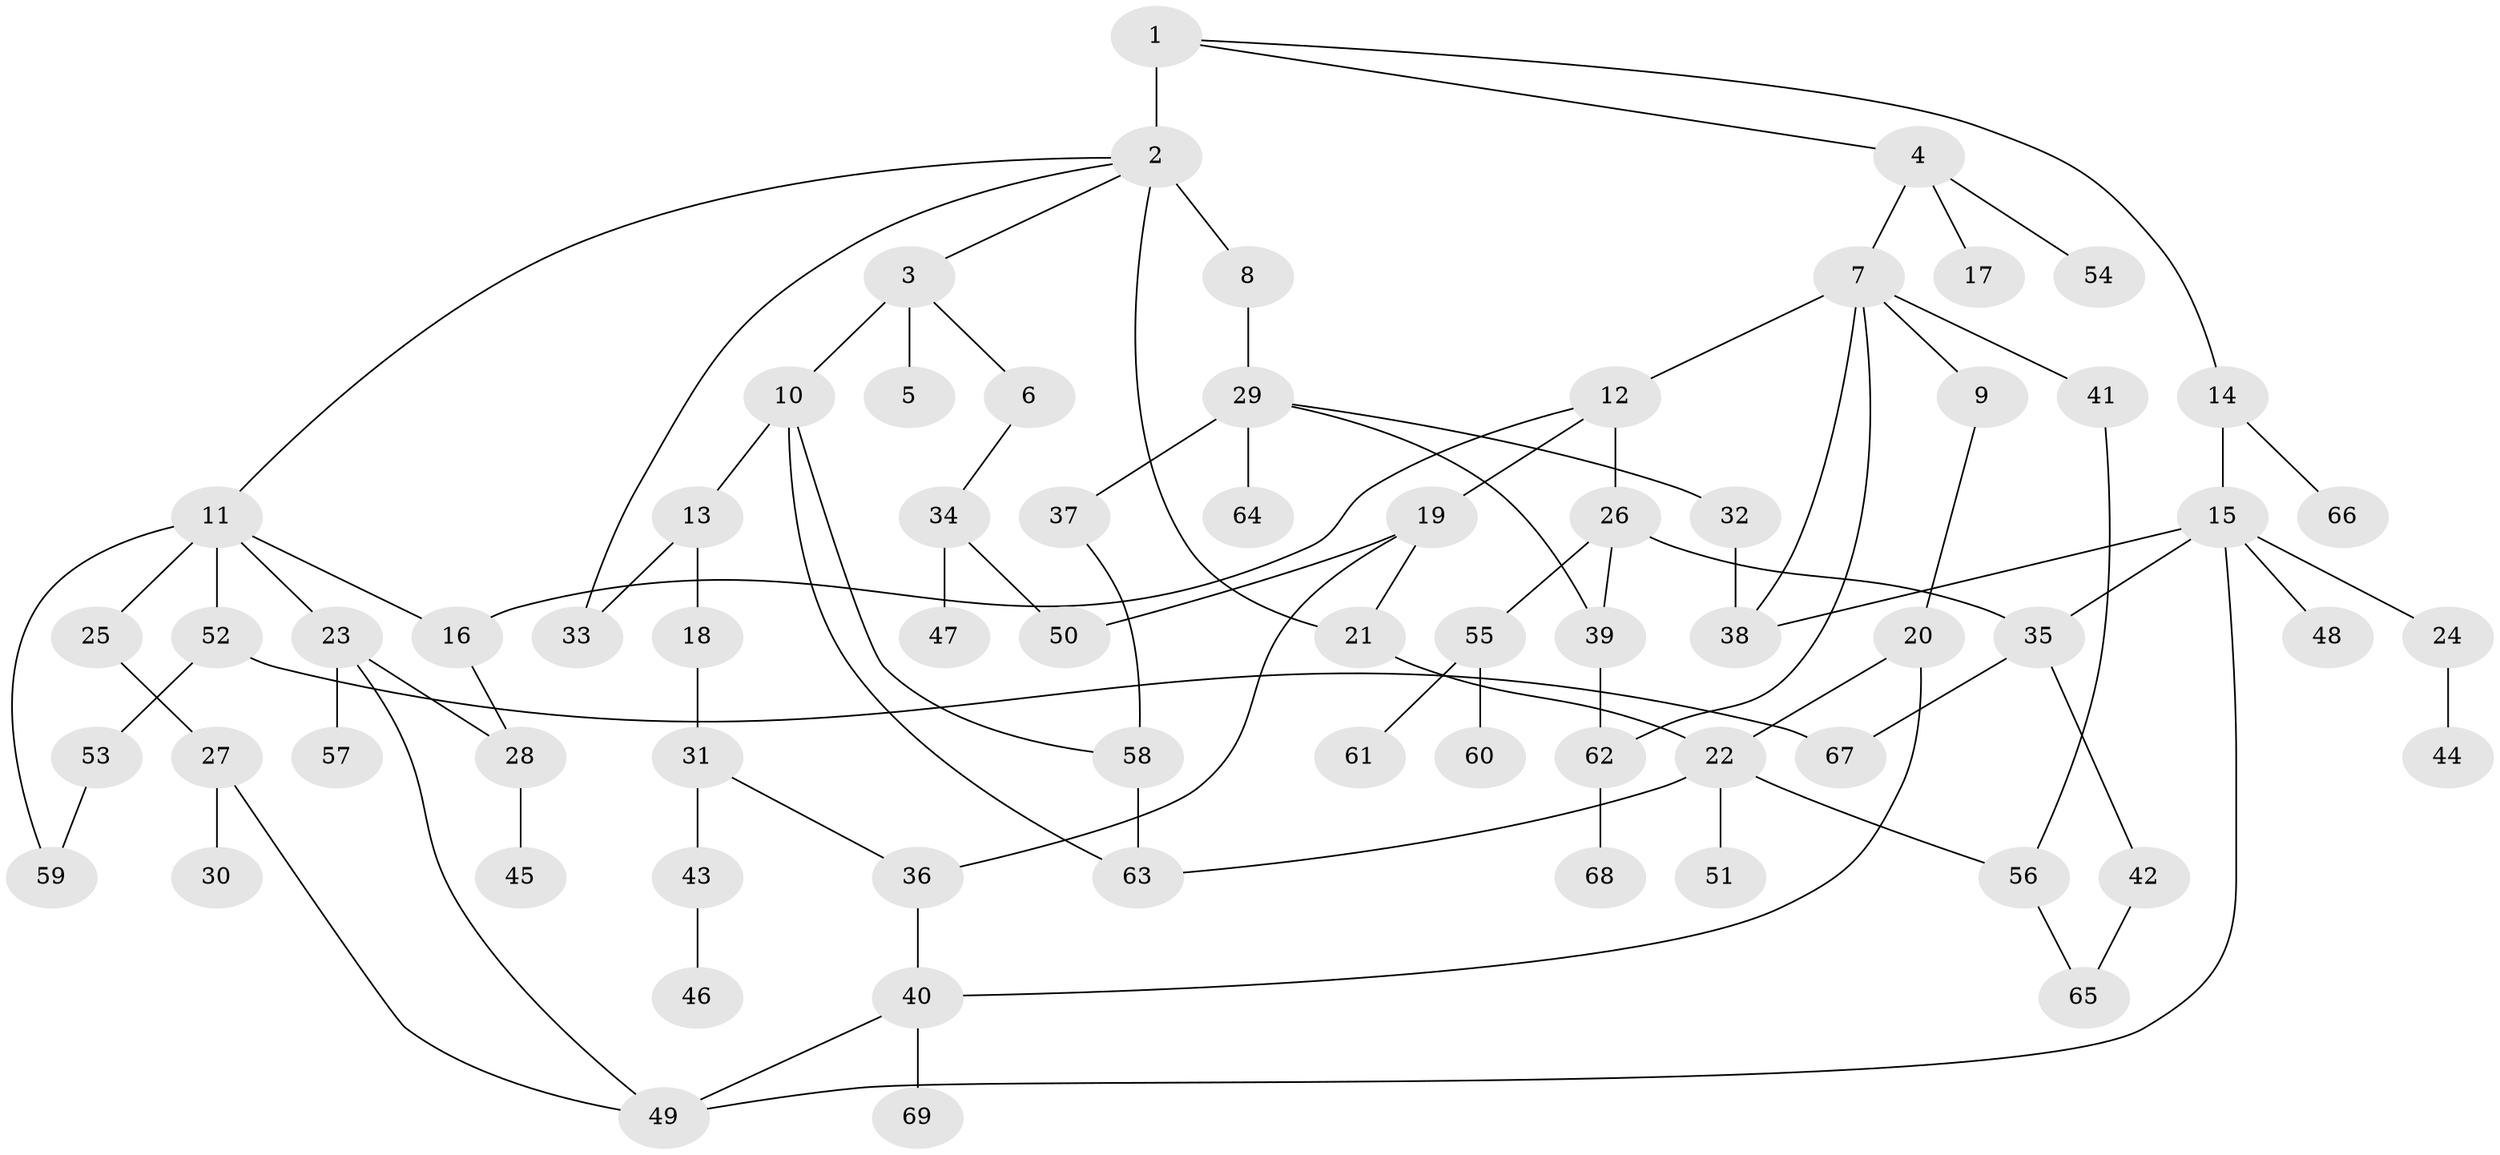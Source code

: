 // original degree distribution, {7: 0.021739130434782608, 4: 0.09420289855072464, 5: 0.057971014492753624, 3: 0.13043478260869565, 6: 0.021739130434782608, 9: 0.007246376811594203, 2: 0.2753623188405797, 1: 0.391304347826087}
// Generated by graph-tools (version 1.1) at 2025/34/03/09/25 02:34:02]
// undirected, 69 vertices, 91 edges
graph export_dot {
graph [start="1"]
  node [color=gray90,style=filled];
  1;
  2;
  3;
  4;
  5;
  6;
  7;
  8;
  9;
  10;
  11;
  12;
  13;
  14;
  15;
  16;
  17;
  18;
  19;
  20;
  21;
  22;
  23;
  24;
  25;
  26;
  27;
  28;
  29;
  30;
  31;
  32;
  33;
  34;
  35;
  36;
  37;
  38;
  39;
  40;
  41;
  42;
  43;
  44;
  45;
  46;
  47;
  48;
  49;
  50;
  51;
  52;
  53;
  54;
  55;
  56;
  57;
  58;
  59;
  60;
  61;
  62;
  63;
  64;
  65;
  66;
  67;
  68;
  69;
  1 -- 2 [weight=4.0];
  1 -- 4 [weight=1.0];
  1 -- 14 [weight=1.0];
  2 -- 3 [weight=1.0];
  2 -- 8 [weight=1.0];
  2 -- 11 [weight=1.0];
  2 -- 21 [weight=1.0];
  2 -- 33 [weight=1.0];
  3 -- 5 [weight=2.0];
  3 -- 6 [weight=1.0];
  3 -- 10 [weight=1.0];
  4 -- 7 [weight=1.0];
  4 -- 17 [weight=1.0];
  4 -- 54 [weight=1.0];
  6 -- 34 [weight=1.0];
  7 -- 9 [weight=1.0];
  7 -- 12 [weight=1.0];
  7 -- 38 [weight=1.0];
  7 -- 41 [weight=1.0];
  7 -- 62 [weight=1.0];
  8 -- 29 [weight=1.0];
  9 -- 20 [weight=1.0];
  10 -- 13 [weight=1.0];
  10 -- 58 [weight=1.0];
  10 -- 63 [weight=1.0];
  11 -- 16 [weight=1.0];
  11 -- 23 [weight=1.0];
  11 -- 25 [weight=1.0];
  11 -- 52 [weight=1.0];
  11 -- 59 [weight=2.0];
  12 -- 16 [weight=1.0];
  12 -- 19 [weight=1.0];
  12 -- 26 [weight=2.0];
  13 -- 18 [weight=1.0];
  13 -- 33 [weight=1.0];
  14 -- 15 [weight=1.0];
  14 -- 66 [weight=1.0];
  15 -- 24 [weight=1.0];
  15 -- 35 [weight=3.0];
  15 -- 38 [weight=1.0];
  15 -- 48 [weight=1.0];
  15 -- 49 [weight=1.0];
  16 -- 28 [weight=1.0];
  18 -- 31 [weight=1.0];
  19 -- 21 [weight=1.0];
  19 -- 36 [weight=1.0];
  19 -- 50 [weight=2.0];
  20 -- 22 [weight=2.0];
  20 -- 40 [weight=1.0];
  21 -- 22 [weight=1.0];
  22 -- 51 [weight=1.0];
  22 -- 56 [weight=1.0];
  22 -- 63 [weight=1.0];
  23 -- 28 [weight=1.0];
  23 -- 49 [weight=1.0];
  23 -- 57 [weight=1.0];
  24 -- 44 [weight=1.0];
  25 -- 27 [weight=1.0];
  26 -- 35 [weight=1.0];
  26 -- 39 [weight=1.0];
  26 -- 55 [weight=1.0];
  27 -- 30 [weight=2.0];
  27 -- 49 [weight=1.0];
  28 -- 45 [weight=1.0];
  29 -- 32 [weight=1.0];
  29 -- 37 [weight=1.0];
  29 -- 39 [weight=1.0];
  29 -- 64 [weight=1.0];
  31 -- 36 [weight=1.0];
  31 -- 43 [weight=1.0];
  32 -- 38 [weight=3.0];
  34 -- 47 [weight=1.0];
  34 -- 50 [weight=2.0];
  35 -- 42 [weight=1.0];
  35 -- 67 [weight=1.0];
  36 -- 40 [weight=1.0];
  37 -- 58 [weight=1.0];
  39 -- 62 [weight=1.0];
  40 -- 49 [weight=1.0];
  40 -- 69 [weight=1.0];
  41 -- 56 [weight=1.0];
  42 -- 65 [weight=1.0];
  43 -- 46 [weight=1.0];
  52 -- 53 [weight=1.0];
  52 -- 67 [weight=1.0];
  53 -- 59 [weight=2.0];
  55 -- 60 [weight=1.0];
  55 -- 61 [weight=1.0];
  56 -- 65 [weight=1.0];
  58 -- 63 [weight=2.0];
  62 -- 68 [weight=1.0];
}
